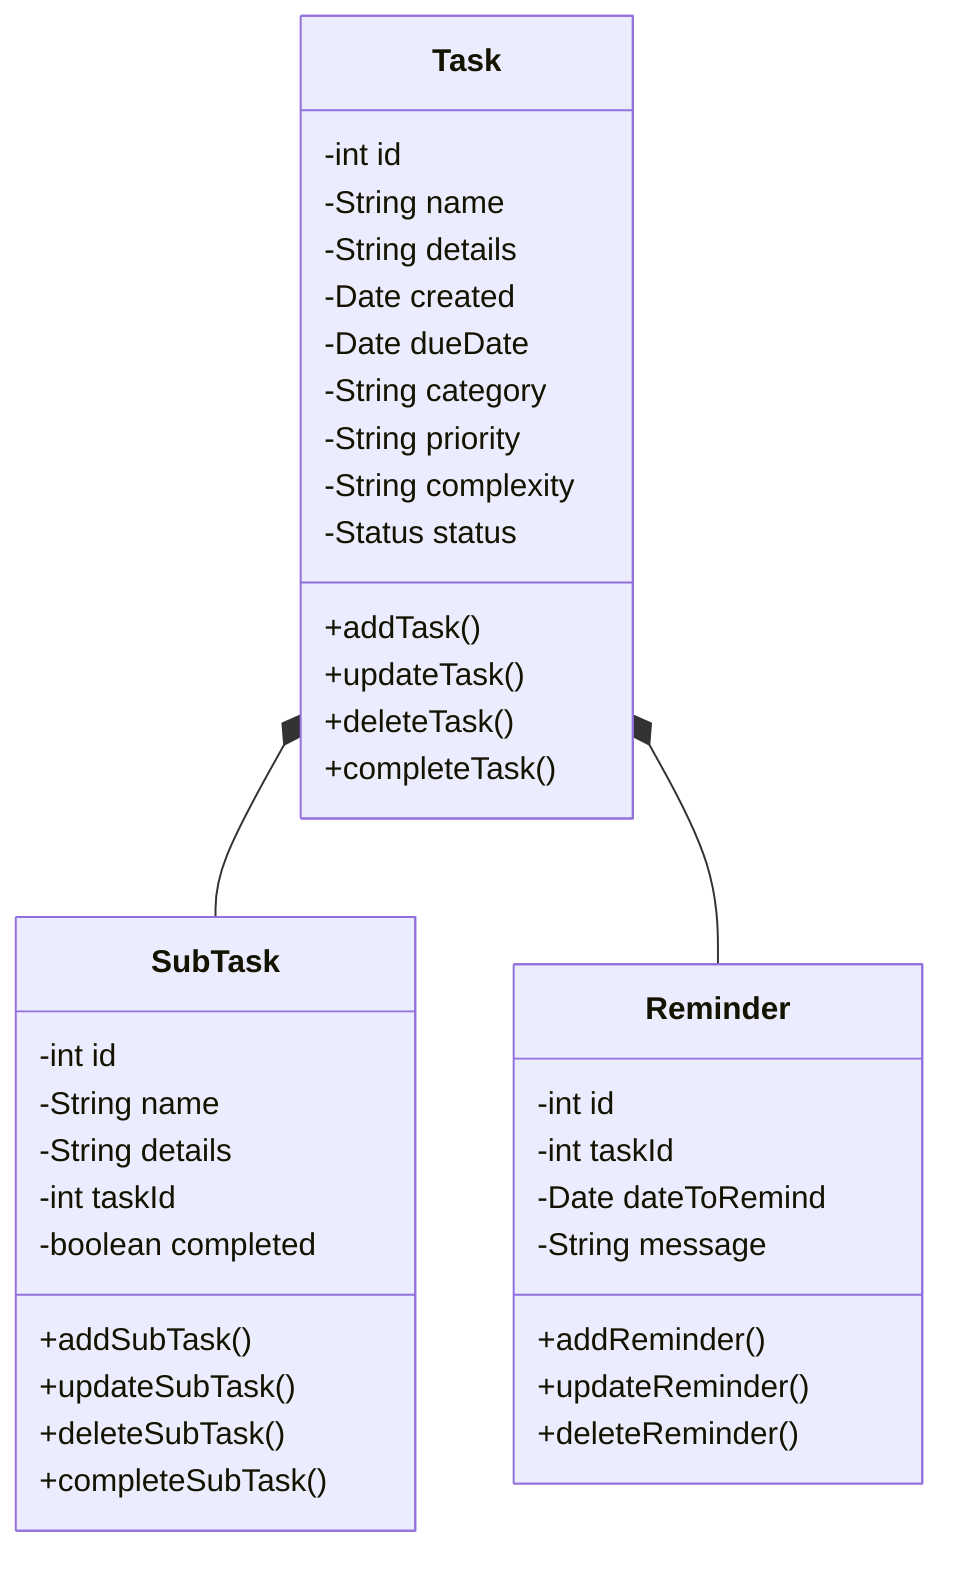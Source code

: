 classDiagram
    class Task {
        -int id
        -String name
        -String details
        -Date created
        -Date dueDate
        -String category
        -String priority
        -String complexity
        -Status status
        +addTask()
        +updateTask()
        +deleteTask()
        +completeTask()
    }

    class SubTask {
        -int id
        -String name
        -String details
        -int taskId
        -boolean completed
        +addSubTask()
        +updateSubTask()
        +deleteSubTask()
        +completeSubTask()
    }

    class Reminder {
        -int id
        -int taskId
        -Date dateToRemind
        -String message
        +addReminder()
        +updateReminder()
        +deleteReminder()
    }

    Task *-- SubTask
    Task *-- Reminder